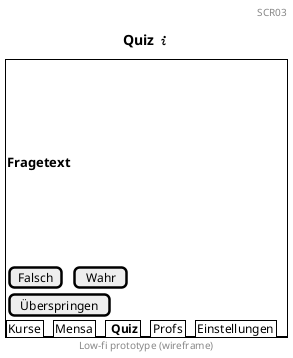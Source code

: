@startsalt
title Quiz <&info>
header SCR03
footer Low-fi prototype (wireframe)
{+
{
    .
    .
    .
    .
    .
    === Fragetext
    .
    .
    .
    .
    .
    [Falsch] | [ Wahr ]
    [Überspringen] | *
}
{/ Kurse | Mensa | <b> Quiz | Profs | Einstellungen }
}

@endsalt

